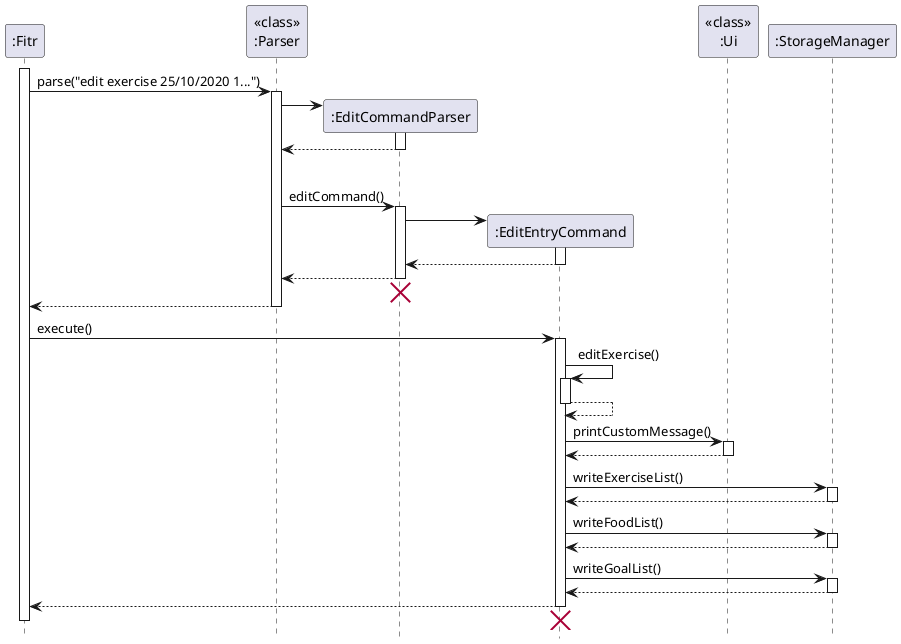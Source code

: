 @startuml
skinparam Shadowing false

participant ":Fitr"
participant "<<class>>\n:Parser"

activate ":Fitr"
":Fitr" -> "<<class>>\n:Parser" ++ : parse("edit exercise 25/10/2020 1...")

create ":EditCommandParser"
"<<class>>\n:Parser" -> ":EditCommandParser" ++
return

|||

"<<class>>\n:Parser" -> ":EditCommandParser" ++ : editCommand()
create ":EditEntryCommand"
":EditCommandParser" -> ":EditEntryCommand" ++
return

":EditCommandParser" --> "<<class>>\n:Parser"
deactivate ":EditCommandParser"
'To position the delete symbol below activation bar
":EditCommandParser" -[hidden]-> "<<class>>\n:Parser"
destroy ":EditCommandParser"
return

":Fitr" -> ":EditEntryCommand" : execute()
activate ":EditEntryCommand"
":EditEntryCommand" -> ":EditEntryCommand" ++ : editExercise()
return

":EditEntryCommand" -> "<<class>>\n:Ui" ++ : printCustomMessage()
return

":EditEntryCommand" -> ":StorageManager" ++ : writeExerciseList()
return

":EditEntryCommand" -> ":StorageManager" ++ : writeFoodList()
return

":EditEntryCommand" -> ":StorageManager" ++ : writeGoalList()
return

":EditEntryCommand" --> ":Fitr"
deactivate ":EditEntryCommand"
'To position the delete symbol below activation bar
":EditEntryCommand" -[hidden]-> ":Fitr"
destroy ":EditEntryCommand"
deactivate ":Fitr"

hide footbox
@enduml
